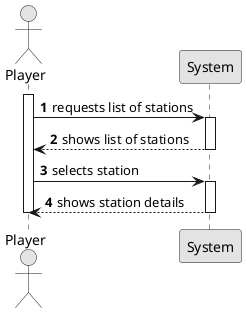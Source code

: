 @startuml
skinparam monochrome true
skinparam packageStyle rectangle
skinparam shadowing false

autonumber

actor "Player" as Player 
participant "System" as System

activate Player

  Player -> System : requests list of stations

  activate System

    System --> Player : shows list of stations

  deactivate System

  Player -> System : selects station

  activate System

    System --> Player : shows station details

  deactivate System

deactivate Player

@enduml
